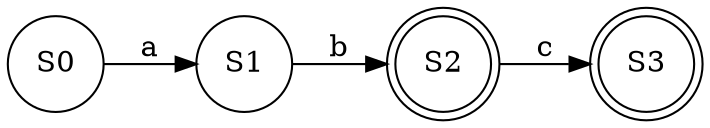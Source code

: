 digraph hierarchy {
rankdir = LR;
size = "8,5"
node[shape = circle];
S0 [label="S0"]
S1 [label="S1"]
S2 [shape=doublecircle, label="S2"]
S3 [shape=doublecircle, label="S3"]
S0->S1 [label="a" ]
S1->S2 [label="b" ]
S2->S3 [label="c" ]
}